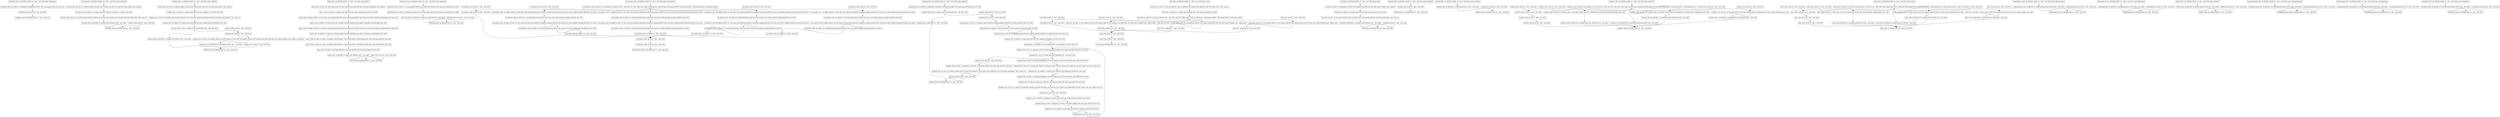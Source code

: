digraph {
setPageSize_1 [shape = box, label ="setPageSize_0001: op=METHOD_ENTRY, src=, dest=, next=0002 (name=setPageSize)\l"];
setPageSize_1 -> setPageSize_2 [headport=n, tailport=s];
setPageSize_2 [shape = box, label ="setPageSize_0002: op=ASSIGN, src=setPageSize_newPageSize_0013:INT, dest=class_pageSize_0006:INT, next=0003\l"];
setPageSize_2 -> setPageSize_3 [headport=n, tailport=s];
setPageSize_3 [shape = box, label ="setPageSize_0003: op=JP, src=, dest=, next=0000\l"];
setPageSize_3 -> setPageSize_0 [headport=n, tailport=s];
setPageSize_0 [shape = box, label ="setPageSize_0000: op=METHOD_EXIT, src=, dest=, next=0001\l"];
writeFlow_1 [shape = box, label ="writeFlow_0001: op=METHOD_ENTRY, src=, dest=, next=0002 (name=writeFlow)\l"];
writeFlow_1 -> writeFlow_2 [headport=n, tailport=s];
writeFlow_2 [shape = box, label ="writeFlow_0002: op=CALL, src=writeFlow_address_0014:INT, dest=method_result_00017:INT, next=0003 (name=getEcc, args= address)\l"];
writeFlow_2 -> writeFlow_3 [headport=n, tailport=s];
writeFlow_3 [shape = box, label ="writeFlow_0003: op=ASSIGN, src=method_result_00017:INT, dest=writeFlow_ecc_0016:INT, next=0004\l"];
writeFlow_3 -> writeFlow_4 [headport=n, tailport=s];
writeFlow_4 [shape = box, label ="writeFlow_0004: op=CALL, src=writeFlow_data_0015:INT, writeFlow_ecc_0016:INT, dest=method_result_00018:INT, next=0005 (name=doEcc, args= data ecc)\l"];
writeFlow_4 -> writeFlow_5 [headport=n, tailport=s];
writeFlow_5 [shape = box, label ="writeFlow_0005: op=RETURN, src=method_result_00018:INT, dest=, next=0000\l"];
writeFlow_5 -> writeFlow_0 [headport=n, tailport=s];
writeFlow_6 [shape = box, label ="writeFlow_0006: op=JP, src=, dest=, next=0000\l"];
writeFlow_6 -> writeFlow_0 [headport=n, tailport=s];
writeFlow_0 [shape = box, label ="writeFlow_0000: op=METHOD_EXIT, src=, dest=, next=0001\l"];
readFlow_1 [shape = box, label ="readFlow_0001: op=METHOD_ENTRY, src=, dest=, next=0002 (name=readFlow)\l"];
readFlow_1 -> readFlow_2 [headport=n, tailport=s];
readFlow_2 [shape = box, label ="readFlow_0002: op=CALL, src=readFlow_address_0019:INT, dest=method_result_00022:INT, next=0003 (name=getEcc, args= address)\l"];
readFlow_2 -> readFlow_3 [headport=n, tailport=s];
readFlow_3 [shape = box, label ="readFlow_0003: op=ASSIGN, src=method_result_00022:INT, dest=readFlow_ecc_0021:INT, next=0004\l"];
readFlow_3 -> readFlow_4 [headport=n, tailport=s];
readFlow_4 [shape = box, label ="readFlow_0004: op=CALL, src=readFlow_data_0020:INT, readFlow_ecc_0021:INT, dest=method_result_00024:BOOLEAN, next=0005 (name=checkECC, args= data ecc)\l"];
readFlow_4 -> readFlow_5 [headport=n, tailport=s];
readFlow_5 [shape = box, label ="readFlow_0005: op=ASSIGN, src=method_result_00024:BOOLEAN, dest=readFlow_isOk_0023:BOOLEAN, next=0006\l"];
readFlow_5 -> readFlow_6 [headport=n, tailport=s];
readFlow_6 [shape = box, label ="readFlow_0006: op=JT, src=readFlow_isOk_0023:BOOLEAN, dest=, next=0008, 0007\l"];
readFlow_6 -> readFlow_8 [headport=n, tailport=s];
readFlow_6 -> readFlow_7 [headport=n, tailport=s];
readFlow_7 [shape = box, label ="readFlow_0007: op=JP, src=, dest=, next=0010\l"];
readFlow_7 -> readFlow_10 [headport=n, tailport=s];
readFlow_8 [shape = box, label ="readFlow_0008: op=RETURN, src=readFlow_data_0020:INT, dest=, next=0000\l"];
readFlow_8 -> readFlow_0 [headport=n, tailport=s];
readFlow_9 [shape = box, label ="readFlow_0009: op=JP, src=, dest=, next=0007\l"];
readFlow_9 -> readFlow_7 [headport=n, tailport=s];
readFlow_10 [shape = box, label ="readFlow_0010: op=CALL, src=readFlow_address_0019:INT, readFlow_ecc_0021:INT, class_pageSize_0006:INT, dest=method_result_00025:VOID, next=0011 (name=migration, args= address ecc pageSize)\l"];
readFlow_10 -> readFlow_11 [headport=n, tailport=s];
readFlow_11 [shape = box, label ="readFlow_0011: op=RETURN, src=0:INT(constant_00026), dest=, next=0000\l"];
readFlow_11 -> readFlow_0 [headport=n, tailport=s];
readFlow_12 [shape = box, label ="readFlow_0012: op=JP, src=, dest=, next=0000\l"];
readFlow_12 -> readFlow_0 [headport=n, tailport=s];
readFlow_0 [shape = box, label ="readFlow_0000: op=METHOD_EXIT, src=, dest=, next=0001\l"];
getEcc_1 [shape = box, label ="getEcc_0001: op=METHOD_ENTRY, src=, dest=, next=0002 (name=getEcc)\l"];
getEcc_1 -> getEcc_2 [headport=n, tailport=s];
getEcc_2 [shape = box, label ="getEcc_0002: op=CALL, src=getEcc_address_0027:INT, dest=method_result_00029:INT, next=0003 (name=getPosition, args= address)\l"];
getEcc_2 -> getEcc_3 [headport=n, tailport=s];
getEcc_3 [shape = box, label ="getEcc_0003: op=ASSIGN, src=method_result_00029:INT, dest=getEcc_dataPosition_0028:INT, next=0004\l"];
getEcc_3 -> getEcc_4 [headport=n, tailport=s];
getEcc_4 [shape = box, label ="getEcc_0004: op=ARRAY_ACCESS, src=class_data1_0007:ArrayType::BOOLEAN, getEcc_dataPosition_0028:INT, dest=array_access_00031:ArrayRef::ArrayType::BOOLEAN, next=0005\l"];
getEcc_4 -> getEcc_5 [headport=n, tailport=s];
getEcc_5 [shape = box, label ="getEcc_0005: op=ASSIGN, src=array_access_00031:ArrayRef::ArrayType::BOOLEAN, dest=getEcc_currentData1_0030:BOOLEAN, next=0006\l"];
getEcc_5 -> getEcc_6 [headport=n, tailport=s];
getEcc_6 [shape = box, label ="getEcc_0006: op=ARRAY_ACCESS, src=class_data2_0010:ArrayType::BOOLEAN, getEcc_dataPosition_0028:INT, dest=array_access_00033:ArrayRef::ArrayType::BOOLEAN, next=0007\l"];
getEcc_6 -> getEcc_7 [headport=n, tailport=s];
getEcc_7 [shape = box, label ="getEcc_0007: op=ASSIGN, src=array_access_00033:ArrayRef::ArrayType::BOOLEAN, dest=getEcc_currentData2_0032:BOOLEAN, next=0008\l"];
getEcc_7 -> getEcc_8 [headport=n, tailport=s];
getEcc_8 [shape = box, label ="getEcc_0008: op=COND, src=getEcc_currentData1_0030:BOOLEAN, 1:INT(constant_00034), 0:INT(constant_00035), dest=cond_expr_00036:INT, next=0009\l"];
getEcc_8 -> getEcc_9 [headport=n, tailport=s];
getEcc_9 [shape = box, label ="getEcc_0009: op=COND, src=getEcc_currentData2_0032:BOOLEAN, 2:INT(constant_00037), 0:INT(constant_00038), dest=cond_expr_00039:INT, next=0010\l"];
getEcc_9 -> getEcc_10 [headport=n, tailport=s];
getEcc_10 [shape = box, label ="getEcc_0010: op=ADD, src=cond_expr_00036:INT, cond_expr_00039:INT, dest=binary_expr_00040:INT, next=0011\l"];
getEcc_10 -> getEcc_11 [headport=n, tailport=s];
getEcc_11 [shape = box, label ="getEcc_0011: op=RETURN, src=binary_expr_00040:INT, dest=, next=0000\l"];
getEcc_11 -> getEcc_0 [headport=n, tailport=s];
getEcc_12 [shape = box, label ="getEcc_0012: op=JP, src=, dest=, next=0000\l"];
getEcc_12 -> getEcc_0 [headport=n, tailport=s];
getEcc_0 [shape = box, label ="getEcc_0000: op=METHOD_EXIT, src=, dest=, next=0001\l"];
getPosition_1 [shape = box, label ="getPosition_0001: op=METHOD_ENTRY, src=, dest=, next=0002 (name=getPosition)\l"];
getPosition_1 -> getPosition_2 [headport=n, tailport=s];
getPosition_2 [shape = box, label ="getPosition_0002: op=MUL32, src=class_pageSize_0006:INT, class_BYTE_SIZE_0004:INT, dest=binary_expr_00042:INT, next=0003\l"];
getPosition_2 -> getPosition_3 [headport=n, tailport=s];
getPosition_3 [shape = box, label ="getPosition_0003: op=DIV32, src=getPosition_address_0041:INT, binary_expr_00042:INT, dest=binary_expr_00043:INT, next=0004\l"];
getPosition_3 -> getPosition_4 [headport=n, tailport=s];
getPosition_4 [shape = box, label ="getPosition_0004: op=RETURN, src=binary_expr_00043:INT, dest=, next=0000\l"];
getPosition_4 -> getPosition_0 [headport=n, tailport=s];
getPosition_5 [shape = box, label ="getPosition_0005: op=JP, src=, dest=, next=0000\l"];
getPosition_5 -> getPosition_0 [headport=n, tailport=s];
getPosition_0 [shape = box, label ="getPosition_0000: op=METHOD_EXIT, src=, dest=, next=0001\l"];
incrementEcc_1 [shape = box, label ="incrementEcc_0001: op=METHOD_ENTRY, src=, dest=, next=0002 (name=incrementEcc)\l"];
incrementEcc_1 -> incrementEcc_2 [headport=n, tailport=s];
incrementEcc_2 [shape = box, label ="incrementEcc_0002: op=SELECT, src=incrementEcc_ecc_0045:INT, dest=, next=0023, 0017, 0011, 0005, 0004 ( target=incrementEcc_ecc_0045:INT pat=0:INT(constant_00046), 1:INT(constant_00047), 2:INT(constant_00048), 3:INT(constant_00049)\l"];
incrementEcc_2 -> incrementEcc_23 [headport=n, tailport=s];
incrementEcc_2 -> incrementEcc_17 [headport=n, tailport=s];
incrementEcc_2 -> incrementEcc_11 [headport=n, tailport=s];
incrementEcc_2 -> incrementEcc_5 [headport=n, tailport=s];
incrementEcc_2 -> incrementEcc_4 [headport=n, tailport=s];
incrementEcc_3 [shape = box, label ="incrementEcc_0003: op=JP, src=, dest=, next=0029\l"];
incrementEcc_3 -> incrementEcc_29 [headport=n, tailport=s];
incrementEcc_4 [shape = box, label ="incrementEcc_0004: op=JP, src=, dest=, next=0003\l"];
incrementEcc_4 -> incrementEcc_3 [headport=n, tailport=s];
incrementEcc_5 [shape = box, label ="incrementEcc_0005: op=ARRAY_ACCESS, src=class_data1_0007:ArrayType::BOOLEAN, incrementEcc_position_0044:INT, dest=array_access_00051:ArrayRef::ArrayType::BOOLEAN, next=0006\l"];
incrementEcc_5 -> incrementEcc_6 [headport=n, tailport=s];
incrementEcc_6 [shape = box, label ="incrementEcc_0006: op=ASSIGN, src=true:BOOLEAN(constant_00050), dest=array_access_00051:ArrayRef::ArrayType::BOOLEAN, next=0007\l"];
incrementEcc_6 -> incrementEcc_7 [headport=n, tailport=s];
incrementEcc_7 [shape = box, label ="incrementEcc_0007: op=ARRAY_ACCESS, src=class_data2_0010:ArrayType::BOOLEAN, incrementEcc_position_0044:INT, dest=array_access_00053:ArrayRef::ArrayType::BOOLEAN, next=0008\l"];
incrementEcc_7 -> incrementEcc_8 [headport=n, tailport=s];
incrementEcc_8 [shape = box, label ="incrementEcc_0008: op=ASSIGN, src=true:BOOLEAN(constant_00052), dest=array_access_00053:ArrayRef::ArrayType::BOOLEAN, next=0009\l"];
incrementEcc_8 -> incrementEcc_9 [headport=n, tailport=s];
incrementEcc_9 [shape = box, label ="incrementEcc_0009: op=BREAK, src=, dest=, next=0003\l"];
incrementEcc_9 -> incrementEcc_3 [headport=n, tailport=s];
incrementEcc_10 [shape = box, label ="incrementEcc_0010: op=JP, src=, dest=, next=0004\l"];
incrementEcc_10 -> incrementEcc_4 [headport=n, tailport=s];
incrementEcc_11 [shape = box, label ="incrementEcc_0011: op=ARRAY_ACCESS, src=class_data1_0007:ArrayType::BOOLEAN, incrementEcc_position_0044:INT, dest=array_access_00055:ArrayRef::ArrayType::BOOLEAN, next=0012\l"];
incrementEcc_11 -> incrementEcc_12 [headport=n, tailport=s];
incrementEcc_12 [shape = box, label ="incrementEcc_0012: op=ASSIGN, src=false:BOOLEAN(constant_00054), dest=array_access_00055:ArrayRef::ArrayType::BOOLEAN, next=0013\l"];
incrementEcc_12 -> incrementEcc_13 [headport=n, tailport=s];
incrementEcc_13 [shape = box, label ="incrementEcc_0013: op=ARRAY_ACCESS, src=class_data2_0010:ArrayType::BOOLEAN, incrementEcc_position_0044:INT, dest=array_access_00057:ArrayRef::ArrayType::BOOLEAN, next=0014\l"];
incrementEcc_13 -> incrementEcc_14 [headport=n, tailport=s];
incrementEcc_14 [shape = box, label ="incrementEcc_0014: op=ASSIGN, src=true:BOOLEAN(constant_00056), dest=array_access_00057:ArrayRef::ArrayType::BOOLEAN, next=0015\l"];
incrementEcc_14 -> incrementEcc_15 [headport=n, tailport=s];
incrementEcc_15 [shape = box, label ="incrementEcc_0015: op=BREAK, src=, dest=, next=0003\l"];
incrementEcc_15 -> incrementEcc_3 [headport=n, tailport=s];
incrementEcc_16 [shape = box, label ="incrementEcc_0016: op=JP, src=, dest=, next=0005\l"];
incrementEcc_16 -> incrementEcc_5 [headport=n, tailport=s];
incrementEcc_17 [shape = box, label ="incrementEcc_0017: op=ARRAY_ACCESS, src=class_data1_0007:ArrayType::BOOLEAN, incrementEcc_position_0044:INT, dest=array_access_00059:ArrayRef::ArrayType::BOOLEAN, next=0018\l"];
incrementEcc_17 -> incrementEcc_18 [headport=n, tailport=s];
incrementEcc_18 [shape = box, label ="incrementEcc_0018: op=ASSIGN, src=true:BOOLEAN(constant_00058), dest=array_access_00059:ArrayRef::ArrayType::BOOLEAN, next=0019\l"];
incrementEcc_18 -> incrementEcc_19 [headport=n, tailport=s];
incrementEcc_19 [shape = box, label ="incrementEcc_0019: op=ARRAY_ACCESS, src=class_data2_0010:ArrayType::BOOLEAN, incrementEcc_position_0044:INT, dest=array_access_00061:ArrayRef::ArrayType::BOOLEAN, next=0020\l"];
incrementEcc_19 -> incrementEcc_20 [headport=n, tailport=s];
incrementEcc_20 [shape = box, label ="incrementEcc_0020: op=ASSIGN, src=false:BOOLEAN(constant_00060), dest=array_access_00061:ArrayRef::ArrayType::BOOLEAN, next=0021\l"];
incrementEcc_20 -> incrementEcc_21 [headport=n, tailport=s];
incrementEcc_21 [shape = box, label ="incrementEcc_0021: op=BREAK, src=, dest=, next=0003\l"];
incrementEcc_21 -> incrementEcc_3 [headport=n, tailport=s];
incrementEcc_22 [shape = box, label ="incrementEcc_0022: op=JP, src=, dest=, next=0011\l"];
incrementEcc_22 -> incrementEcc_11 [headport=n, tailport=s];
incrementEcc_23 [shape = box, label ="incrementEcc_0023: op=ARRAY_ACCESS, src=class_data1_0007:ArrayType::BOOLEAN, incrementEcc_position_0044:INT, dest=array_access_00063:ArrayRef::ArrayType::BOOLEAN, next=0024\l"];
incrementEcc_23 -> incrementEcc_24 [headport=n, tailport=s];
incrementEcc_24 [shape = box, label ="incrementEcc_0024: op=ASSIGN, src=false:BOOLEAN(constant_00062), dest=array_access_00063:ArrayRef::ArrayType::BOOLEAN, next=0025\l"];
incrementEcc_24 -> incrementEcc_25 [headport=n, tailport=s];
incrementEcc_25 [shape = box, label ="incrementEcc_0025: op=ARRAY_ACCESS, src=class_data2_0010:ArrayType::BOOLEAN, incrementEcc_position_0044:INT, dest=array_access_00065:ArrayRef::ArrayType::BOOLEAN, next=0026\l"];
incrementEcc_25 -> incrementEcc_26 [headport=n, tailport=s];
incrementEcc_26 [shape = box, label ="incrementEcc_0026: op=ASSIGN, src=false:BOOLEAN(constant_00064), dest=array_access_00065:ArrayRef::ArrayType::BOOLEAN, next=0027\l"];
incrementEcc_26 -> incrementEcc_27 [headport=n, tailport=s];
incrementEcc_27 [shape = box, label ="incrementEcc_0027: op=BREAK, src=, dest=, next=0003\l"];
incrementEcc_27 -> incrementEcc_3 [headport=n, tailport=s];
incrementEcc_28 [shape = box, label ="incrementEcc_0028: op=JP, src=, dest=, next=0017\l"];
incrementEcc_28 -> incrementEcc_17 [headport=n, tailport=s];
incrementEcc_29 [shape = box, label ="incrementEcc_0029: op=JP, src=, dest=, next=0000\l"];
incrementEcc_29 -> incrementEcc_0 [headport=n, tailport=s];
incrementEcc_0 [shape = box, label ="incrementEcc_0000: op=METHOD_EXIT, src=, dest=, next=0001\l"];
migration_1 [shape = box, label ="migration_0001: op=METHOD_ENTRY, src=, dest=, next=0002 (name=migration)\l"];
migration_1 -> migration_2 [headport=n, tailport=s];
migration_2 [shape = box, label ="migration_0002: op=COMPEQ, src=migration_ecc_0067:INT, 3:INT(constant_00069), dest=binary_expr_00070:BOOLEAN, next=0003\l"];
migration_2 -> migration_3 [headport=n, tailport=s];
migration_3 [shape = box, label ="migration_0003: op=JT, src=binary_expr_00070:BOOLEAN, dest=, next=0005, 0004\l"];
migration_3 -> migration_5 [headport=n, tailport=s];
migration_3 -> migration_4 [headport=n, tailport=s];
migration_4 [shape = box, label ="migration_0004: op=JP, src=, dest=, next=0007\l"];
migration_4 -> migration_7 [headport=n, tailport=s];
migration_5 [shape = box, label ="migration_0005: op=RETURN, src=, dest=, next=0000\l"];
migration_5 -> migration_0 [headport=n, tailport=s];
migration_6 [shape = box, label ="migration_0006: op=JP, src=, dest=, next=0004\l"];
migration_6 -> migration_4 [headport=n, tailport=s];
migration_7 [shape = box, label ="migration_0007: op=DIV32, src=migration_address_0066:INT, migration_pageSize_0068:INT, dest=binary_expr_00072:INT, next=0008\l"];
migration_7 -> migration_8 [headport=n, tailport=s];
migration_8 [shape = box, label ="migration_0008: op=ASSIGN, src=binary_expr_00072:INT, dest=migration_position_0071:INT, next=0009\l"];
migration_8 -> migration_9 [headport=n, tailport=s];
migration_9 [shape = box, label ="migration_0009: op=MUL32, src=migration_position_0071:INT, migration_pageSize_0068:INT, dest=binary_expr_00074:INT, next=0010\l"];
migration_9 -> migration_10 [headport=n, tailport=s];
migration_10 [shape = box, label ="migration_0010: op=ASSIGN, src=binary_expr_00074:INT, dest=migration_initialAddress_0073:INT, next=0011\l"];
migration_10 -> migration_11 [headport=n, tailport=s];
migration_11 [shape = box, label ="migration_0011: op=ASSIGN, src=0:INT(constant_00076), dest=migration_i_0075:INT, next=0012\l"];
migration_11 -> migration_12 [headport=n, tailport=s];
migration_12 [shape = box, label ="migration_0012: op=LT, src=migration_i_0075:INT, migration_pageSize_0068:INT, dest=binary_expr_00077:BOOLEAN, next=0013\l"];
migration_12 -> migration_13 [headport=n, tailport=s];
migration_13 [shape = box, label ="migration_0013: op=JT, src=binary_expr_00077:BOOLEAN, dest=, next=0019, 0014\l"];
migration_13 -> migration_19 [headport=n, tailport=s];
migration_13 -> migration_14 [headport=n, tailport=s];
migration_14 [shape = box, label ="migration_0014: op=JP, src=, dest=, next=0026\l"];
migration_14 -> migration_26 [headport=n, tailport=s];
migration_15 [shape = box, label ="migration_0015: op=ASSIGN, src=migration_i_0075:INT, dest=unary_expr_postfix_preserved_00079:INT, next=0016\l"];
migration_15 -> migration_16 [headport=n, tailport=s];
migration_16 [shape = box, label ="migration_0016: op=ADD, src=migration_i_0075:INT, 1:INT(constant_00080), dest=unary_expr_00078:INT, next=0017\l"];
migration_16 -> migration_17 [headport=n, tailport=s];
migration_17 [shape = box, label ="migration_0017: op=ASSIGN, src=unary_expr_00078:INT, dest=migration_i_0075:INT, next=0018\l"];
migration_17 -> migration_18 [headport=n, tailport=s];
migration_18 [shape = box, label ="migration_0018: op=JP, src=, dest=, next=0012\l"];
migration_18 -> migration_12 [headport=n, tailport=s];
migration_19 [shape = box, label ="migration_0019: op=ADD, src=migration_initialAddress_0073:INT, migration_i_0075:INT, dest=binary_expr_00083:INT, next=0020\l"];
migration_19 -> migration_20 [headport=n, tailport=s];
migration_20 [shape = box, label ="migration_0020: op=CALL, src=binary_expr_00083:INT, migration_ecc_0067:INT, dest=method_result_00082:INT, next=0021 (name=read, args= address ecc)\l"];
migration_20 -> migration_21 [headport=n, tailport=s];
migration_21 [shape = box, label ="migration_0021: op=ASSIGN, src=method_result_00082:INT, dest=migration_read_0081:INT, next=0022\l"];
migration_21 -> migration_22 [headport=n, tailport=s];
migration_22 [shape = box, label ="migration_0022: op=ADD, src=migration_initialAddress_0073:INT, migration_i_0075:INT, dest=binary_expr_00085:INT, next=0023\l"];
migration_22 -> migration_23 [headport=n, tailport=s];
migration_23 [shape = box, label ="migration_0023: op=ADD, src=migration_ecc_0067:INT, 1:INT(constant_00086), dest=binary_expr_00087:INT, next=0024\l"];
migration_23 -> migration_24 [headport=n, tailport=s];
migration_24 [shape = box, label ="migration_0024: op=CALL, src=binary_expr_00085:INT, migration_read_0081:INT, binary_expr_00087:INT, dest=method_result_00084:VOID, next=0025 (name=write, args= address data ecc)\l"];
migration_24 -> migration_25 [headport=n, tailport=s];
migration_25 [shape = box, label ="migration_0025: op=JP, src=, dest=, next=0015\l"];
migration_25 -> migration_15 [headport=n, tailport=s];
migration_26 [shape = box, label ="migration_0026: op=ADD, src=migration_ecc_0067:INT, 1:INT(constant_00089), dest=binary_expr_00090:INT, next=0027\l"];
migration_26 -> migration_27 [headport=n, tailport=s];
migration_27 [shape = box, label ="migration_0027: op=CALL, src=migration_position_0071:INT, binary_expr_00090:INT, dest=method_result_00088:VOID, next=0028 (name=incrementEcc, args= position ecc)\l"];
migration_27 -> migration_28 [headport=n, tailport=s];
migration_28 [shape = box, label ="migration_0028: op=JP, src=, dest=, next=0000\l"];
migration_28 -> migration_0 [headport=n, tailport=s];
migration_0 [shape = box, label ="migration_0000: op=METHOD_EXIT, src=, dest=, next=0001\l"];
write_1 [shape = box, label ="write_0001: op=METHOD_ENTRY, src=, dest=, next=0002 (name=write)\l"];
write_1 -> write_2 [headport=n, tailport=s];
write_2 [shape = box, label ="write_0002: op=CALL, src=write_data_0092:INT, write_ecc_0093:INT, dest=method_result_00095:INT, next=0003 (name=doEcc, args= data ecc)\l"];
write_2 -> write_3 [headport=n, tailport=s];
write_3 [shape = box, label ="write_0003: op=ASSIGN, src=method_result_00095:INT, dest=write_newData_0094:INT, next=0004\l"];
write_3 -> write_4 [headport=n, tailport=s];
write_4 [shape = box, label ="write_0004: op=SELECT, src=write_ecc_0093:INT, dest=, next=0013, 0010, 0007, 0006 ( target=write_ecc_0093:INT pat=1:INT(constant_00096), 2:INT(constant_00097), 3:INT(constant_00098)\l"];
write_4 -> write_13 [headport=n, tailport=s];
write_4 -> write_10 [headport=n, tailport=s];
write_4 -> write_7 [headport=n, tailport=s];
write_4 -> write_6 [headport=n, tailport=s];
write_5 [shape = box, label ="write_0005: op=JP, src=, dest=, next=0016\l"];
write_5 -> write_16 [headport=n, tailport=s];
write_6 [shape = box, label ="write_0006: op=JP, src=, dest=, next=0005\l"];
write_6 -> write_5 [headport=n, tailport=s];
write_7 [shape = box, label ="write_0007: op=CALL, src=write_address_0091:INT, write_newData_0094:INT, dest=method_result_00099:VOID, next=0008 (name=writeRAM, args= address data)\l"];
write_7 -> write_8 [headport=n, tailport=s];
write_8 [shape = box, label ="write_0008: op=BREAK, src=, dest=, next=0005\l"];
write_8 -> write_5 [headport=n, tailport=s];
write_9 [shape = box, label ="write_0009: op=JP, src=, dest=, next=0006\l"];
write_9 -> write_6 [headport=n, tailport=s];
write_10 [shape = box, label ="write_0010: op=CALL, src=write_address_0091:INT, write_newData_0094:INT, dest=method_result_00100:VOID, next=0011 (name=writeRAM, args= address data)\l"];
write_10 -> write_11 [headport=n, tailport=s];
write_11 [shape = box, label ="write_0011: op=BREAK, src=, dest=, next=0005\l"];
write_11 -> write_5 [headport=n, tailport=s];
write_12 [shape = box, label ="write_0012: op=JP, src=, dest=, next=0007\l"];
write_12 -> write_7 [headport=n, tailport=s];
write_13 [shape = box, label ="write_0013: op=CALL, src=write_address_0091:INT, write_newData_0094:INT, dest=method_result_00101:VOID, next=0014 (name=writeRAM, args= address data)\l"];
write_13 -> write_14 [headport=n, tailport=s];
write_14 [shape = box, label ="write_0014: op=BREAK, src=, dest=, next=0005\l"];
write_14 -> write_5 [headport=n, tailport=s];
write_15 [shape = box, label ="write_0015: op=JP, src=, dest=, next=0010\l"];
write_15 -> write_10 [headport=n, tailport=s];
write_16 [shape = box, label ="write_0016: op=JP, src=, dest=, next=0000\l"];
write_16 -> write_0 [headport=n, tailport=s];
write_0 [shape = box, label ="write_0000: op=METHOD_EXIT, src=, dest=, next=0001\l"];
read_1 [shape = box, label ="read_0001: op=METHOD_ENTRY, src=, dest=, next=0002 (name=read)\l"];
read_1 -> read_2 [headport=n, tailport=s];
read_2 [shape = box, label ="read_0002: op=CALL, src=read_address_0102:INT, dest=method_result_00105:INT, next=0003 (name=readRAM, args= address)\l"];
read_2 -> read_3 [headport=n, tailport=s];
read_3 [shape = box, label ="read_0003: op=ASSIGN, src=method_result_00105:INT, dest=read_data_0104:INT, next=0004\l"];
read_3 -> read_4 [headport=n, tailport=s];
read_4 [shape = box, label ="read_0004: op=CALL, src=read_data_0104:INT, read_ecc_0103:INT, dest=method_result_00106:INT, next=0005 (name=doEcc, args= data ecc)\l"];
read_4 -> read_5 [headport=n, tailport=s];
read_5 [shape = box, label ="read_0005: op=RETURN, src=method_result_00106:INT, dest=, next=0000\l"];
read_5 -> read_0 [headport=n, tailport=s];
read_6 [shape = box, label ="read_0006: op=JP, src=, dest=, next=0000\l"];
read_6 -> read_0 [headport=n, tailport=s];
read_0 [shape = box, label ="read_0000: op=METHOD_EXIT, src=, dest=, next=0001\l"];
writeRAM_1 [shape = box, label ="writeRAM_0001: op=METHOD_ENTRY, src=, dest=, next=0002 (name=writeRAM)\l"];
writeRAM_1 -> writeRAM_2 [headport=n, tailport=s];
writeRAM_2 [shape = box, label ="writeRAM_0002: op=JP, src=, dest=, next=0000\l"];
writeRAM_2 -> writeRAM_0 [headport=n, tailport=s];
writeRAM_0 [shape = box, label ="writeRAM_0000: op=METHOD_EXIT, src=, dest=, next=0001\l"];
readRAM_1 [shape = box, label ="readRAM_0001: op=METHOD_ENTRY, src=, dest=, next=0002 (name=readRAM)\l"];
readRAM_1 -> readRAM_2 [headport=n, tailport=s];
readRAM_2 [shape = box, label ="readRAM_0002: op=RETURN, src=0:INT(constant_00110), dest=, next=0000\l"];
readRAM_2 -> readRAM_0 [headport=n, tailport=s];
readRAM_3 [shape = box, label ="readRAM_0003: op=JP, src=, dest=, next=0000\l"];
readRAM_3 -> readRAM_0 [headport=n, tailport=s];
readRAM_0 [shape = box, label ="readRAM_0000: op=METHOD_EXIT, src=, dest=, next=0001\l"];
checkECC_1 [shape = box, label ="checkECC_0001: op=METHOD_ENTRY, src=, dest=, next=0002 (name=checkECC)\l"];
checkECC_1 -> checkECC_2 [headport=n, tailport=s];
checkECC_2 [shape = box, label ="checkECC_0002: op=SELECT, src=checkECC_ecc_0112:INT, dest=, next=0014, 0011, 0008, 0005, 0004 ( target=checkECC_ecc_0112:INT pat=0:INT(constant_00113), 1:INT(constant_00114), 2:INT(constant_00115), 3:INT(constant_00116)\l"];
checkECC_2 -> checkECC_14 [headport=n, tailport=s];
checkECC_2 -> checkECC_11 [headport=n, tailport=s];
checkECC_2 -> checkECC_8 [headport=n, tailport=s];
checkECC_2 -> checkECC_5 [headport=n, tailport=s];
checkECC_2 -> checkECC_4 [headport=n, tailport=s];
checkECC_3 [shape = box, label ="checkECC_0003: op=JP, src=, dest=, next=0016\l"];
checkECC_3 -> checkECC_16 [headport=n, tailport=s];
checkECC_4 [shape = box, label ="checkECC_0004: op=JP, src=, dest=, next=0003\l"];
checkECC_4 -> checkECC_3 [headport=n, tailport=s];
checkECC_5 [shape = box, label ="checkECC_0005: op=CALL, src=checkECC_data_0111:INT, dest=method_result_00117:BOOLEAN, next=0006 (name=checkReedSolomon, args= data)\l"];
checkECC_5 -> checkECC_6 [headport=n, tailport=s];
checkECC_6 [shape = box, label ="checkECC_0006: op=RETURN, src=method_result_00117:BOOLEAN, dest=, next=0000\l"];
checkECC_6 -> checkECC_0 [headport=n, tailport=s];
checkECC_7 [shape = box, label ="checkECC_0007: op=JP, src=, dest=, next=0004\l"];
checkECC_7 -> checkECC_4 [headport=n, tailport=s];
checkECC_8 [shape = box, label ="checkECC_0008: op=CALL, src=checkECC_data_0111:INT, dest=method_result_00118:BOOLEAN, next=0009 (name=checkHamming, args= data)\l"];
checkECC_8 -> checkECC_9 [headport=n, tailport=s];
checkECC_9 [shape = box, label ="checkECC_0009: op=RETURN, src=method_result_00118:BOOLEAN, dest=, next=0000\l"];
checkECC_9 -> checkECC_0 [headport=n, tailport=s];
checkECC_10 [shape = box, label ="checkECC_0010: op=JP, src=, dest=, next=0005\l"];
checkECC_10 -> checkECC_5 [headport=n, tailport=s];
checkECC_11 [shape = box, label ="checkECC_0011: op=CALL, src=checkECC_data_0111:INT, dest=method_result_00119:BOOLEAN, next=0012 (name=checkParity, args= data)\l"];
checkECC_11 -> checkECC_12 [headport=n, tailport=s];
checkECC_12 [shape = box, label ="checkECC_0012: op=RETURN, src=method_result_00119:BOOLEAN, dest=, next=0000\l"];
checkECC_12 -> checkECC_0 [headport=n, tailport=s];
checkECC_13 [shape = box, label ="checkECC_0013: op=JP, src=, dest=, next=0008\l"];
checkECC_13 -> checkECC_8 [headport=n, tailport=s];
checkECC_14 [shape = box, label ="checkECC_0014: op=RETURN, src=true:BOOLEAN(constant_00120), dest=, next=0000\l"];
checkECC_14 -> checkECC_0 [headport=n, tailport=s];
checkECC_15 [shape = box, label ="checkECC_0015: op=JP, src=, dest=, next=0011\l"];
checkECC_15 -> checkECC_11 [headport=n, tailport=s];
checkECC_16 [shape = box, label ="checkECC_0016: op=JP, src=, dest=, next=0000\l"];
checkECC_16 -> checkECC_0 [headport=n, tailport=s];
checkECC_0 [shape = box, label ="checkECC_0000: op=METHOD_EXIT, src=, dest=, next=0001\l"];
doEcc_1 [shape = box, label ="doEcc_0001: op=METHOD_ENTRY, src=, dest=, next=0002 (name=doEcc)\l"];
doEcc_1 -> doEcc_2 [headport=n, tailport=s];
doEcc_2 [shape = box, label ="doEcc_0002: op=SELECT, src=doEcc_ecc_0122:INT, dest=, next=0014, 0011, 0008, 0005, 0004 ( target=doEcc_ecc_0122:INT pat=0:INT(constant_00123), 1:INT(constant_00124), 2:INT(constant_00125), 3:INT(constant_00126)\l"];
doEcc_2 -> doEcc_14 [headport=n, tailport=s];
doEcc_2 -> doEcc_11 [headport=n, tailport=s];
doEcc_2 -> doEcc_8 [headport=n, tailport=s];
doEcc_2 -> doEcc_5 [headport=n, tailport=s];
doEcc_2 -> doEcc_4 [headport=n, tailport=s];
doEcc_3 [shape = box, label ="doEcc_0003: op=JP, src=, dest=, next=0016\l"];
doEcc_3 -> doEcc_16 [headport=n, tailport=s];
doEcc_4 [shape = box, label ="doEcc_0004: op=JP, src=, dest=, next=0003\l"];
doEcc_4 -> doEcc_3 [headport=n, tailport=s];
doEcc_5 [shape = box, label ="doEcc_0005: op=CALL, src=doEcc_data_0121:INT, dest=method_result_00127:INT, next=0006 (name=doReedSolomon, args= data)\l"];
doEcc_5 -> doEcc_6 [headport=n, tailport=s];
doEcc_6 [shape = box, label ="doEcc_0006: op=RETURN, src=method_result_00127:INT, dest=, next=0000\l"];
doEcc_6 -> doEcc_0 [headport=n, tailport=s];
doEcc_7 [shape = box, label ="doEcc_0007: op=JP, src=, dest=, next=0004\l"];
doEcc_7 -> doEcc_4 [headport=n, tailport=s];
doEcc_8 [shape = box, label ="doEcc_0008: op=CALL, src=doEcc_data_0121:INT, dest=method_result_00128:INT, next=0009 (name=doHamming, args= data)\l"];
doEcc_8 -> doEcc_9 [headport=n, tailport=s];
doEcc_9 [shape = box, label ="doEcc_0009: op=RETURN, src=method_result_00128:INT, dest=, next=0000\l"];
doEcc_9 -> doEcc_0 [headport=n, tailport=s];
doEcc_10 [shape = box, label ="doEcc_0010: op=JP, src=, dest=, next=0005\l"];
doEcc_10 -> doEcc_5 [headport=n, tailport=s];
doEcc_11 [shape = box, label ="doEcc_0011: op=CALL, src=doEcc_data_0121:INT, dest=method_result_00129:INT, next=0012 (name=doParity, args= data)\l"];
doEcc_11 -> doEcc_12 [headport=n, tailport=s];
doEcc_12 [shape = box, label ="doEcc_0012: op=RETURN, src=method_result_00129:INT, dest=, next=0000\l"];
doEcc_12 -> doEcc_0 [headport=n, tailport=s];
doEcc_13 [shape = box, label ="doEcc_0013: op=JP, src=, dest=, next=0008\l"];
doEcc_13 -> doEcc_8 [headport=n, tailport=s];
doEcc_14 [shape = box, label ="doEcc_0014: op=RETURN, src=doEcc_data_0121:INT, dest=, next=0000\l"];
doEcc_14 -> doEcc_0 [headport=n, tailport=s];
doEcc_15 [shape = box, label ="doEcc_0015: op=JP, src=, dest=, next=0011\l"];
doEcc_15 -> doEcc_11 [headport=n, tailport=s];
doEcc_16 [shape = box, label ="doEcc_0016: op=JP, src=, dest=, next=0000\l"];
doEcc_16 -> doEcc_0 [headport=n, tailport=s];
doEcc_0 [shape = box, label ="doEcc_0000: op=METHOD_EXIT, src=, dest=, next=0001\l"];
doReedSolomon_1 [shape = box, label ="doReedSolomon_0001: op=METHOD_ENTRY, src=, dest=, next=0002 (name=doReedSolomon)\l"];
doReedSolomon_1 -> doReedSolomon_2 [headport=n, tailport=s];
doReedSolomon_2 [shape = box, label ="doReedSolomon_0002: op=RETURN, src=doReedSolomon_data_0130:INT, dest=, next=0000\l"];
doReedSolomon_2 -> doReedSolomon_0 [headport=n, tailport=s];
doReedSolomon_3 [shape = box, label ="doReedSolomon_0003: op=JP, src=, dest=, next=0000\l"];
doReedSolomon_3 -> doReedSolomon_0 [headport=n, tailport=s];
doReedSolomon_0 [shape = box, label ="doReedSolomon_0000: op=METHOD_EXIT, src=, dest=, next=0001\l"];
doHamming_1 [shape = box, label ="doHamming_0001: op=METHOD_ENTRY, src=, dest=, next=0002 (name=doHamming)\l"];
doHamming_1 -> doHamming_2 [headport=n, tailport=s];
doHamming_2 [shape = box, label ="doHamming_0002: op=RETURN, src=doHamming_data_0131:INT, dest=, next=0000\l"];
doHamming_2 -> doHamming_0 [headport=n, tailport=s];
doHamming_3 [shape = box, label ="doHamming_0003: op=JP, src=, dest=, next=0000\l"];
doHamming_3 -> doHamming_0 [headport=n, tailport=s];
doHamming_0 [shape = box, label ="doHamming_0000: op=METHOD_EXIT, src=, dest=, next=0001\l"];
doParity_1 [shape = box, label ="doParity_0001: op=METHOD_ENTRY, src=, dest=, next=0002 (name=doParity)\l"];
doParity_1 -> doParity_2 [headport=n, tailport=s];
doParity_2 [shape = box, label ="doParity_0002: op=RETURN, src=doParity_data_0132:INT, dest=, next=0000\l"];
doParity_2 -> doParity_0 [headport=n, tailport=s];
doParity_3 [shape = box, label ="doParity_0003: op=JP, src=, dest=, next=0000\l"];
doParity_3 -> doParity_0 [headport=n, tailport=s];
doParity_0 [shape = box, label ="doParity_0000: op=METHOD_EXIT, src=, dest=, next=0001\l"];
checkReedSolomon_1 [shape = box, label ="checkReedSolomon_0001: op=METHOD_ENTRY, src=, dest=, next=0002 (name=checkReedSolomon)\l"];
checkReedSolomon_1 -> checkReedSolomon_2 [headport=n, tailport=s];
checkReedSolomon_2 [shape = box, label ="checkReedSolomon_0002: op=RETURN, src=true:BOOLEAN(constant_00134), dest=, next=0000\l"];
checkReedSolomon_2 -> checkReedSolomon_0 [headport=n, tailport=s];
checkReedSolomon_3 [shape = box, label ="checkReedSolomon_0003: op=JP, src=, dest=, next=0000\l"];
checkReedSolomon_3 -> checkReedSolomon_0 [headport=n, tailport=s];
checkReedSolomon_0 [shape = box, label ="checkReedSolomon_0000: op=METHOD_EXIT, src=, dest=, next=0001\l"];
checkHamming_1 [shape = box, label ="checkHamming_0001: op=METHOD_ENTRY, src=, dest=, next=0002 (name=checkHamming)\l"];
checkHamming_1 -> checkHamming_2 [headport=n, tailport=s];
checkHamming_2 [shape = box, label ="checkHamming_0002: op=RETURN, src=true:BOOLEAN(constant_00136), dest=, next=0000\l"];
checkHamming_2 -> checkHamming_0 [headport=n, tailport=s];
checkHamming_3 [shape = box, label ="checkHamming_0003: op=JP, src=, dest=, next=0000\l"];
checkHamming_3 -> checkHamming_0 [headport=n, tailport=s];
checkHamming_0 [shape = box, label ="checkHamming_0000: op=METHOD_EXIT, src=, dest=, next=0001\l"];
checkParity_1 [shape = box, label ="checkParity_0001: op=METHOD_ENTRY, src=, dest=, next=0002 (name=checkParity)\l"];
checkParity_1 -> checkParity_2 [headport=n, tailport=s];
checkParity_2 [shape = box, label ="checkParity_0002: op=RETURN, src=true:BOOLEAN(constant_00138), dest=, next=0000\l"];
checkParity_2 -> checkParity_0 [headport=n, tailport=s];
checkParity_3 [shape = box, label ="checkParity_0003: op=JP, src=, dest=, next=0000\l"];
checkParity_3 -> checkParity_0 [headport=n, tailport=s];
checkParity_0 [shape = box, label ="checkParity_0000: op=METHOD_EXIT, src=, dest=, next=0001\l"];
}
